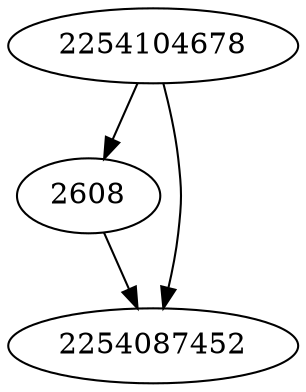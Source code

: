 strict digraph  {
2608;
2254087452;
2254104678;
2608 -> 2254087452;
2254104678 -> 2608;
2254104678 -> 2254087452;
}
